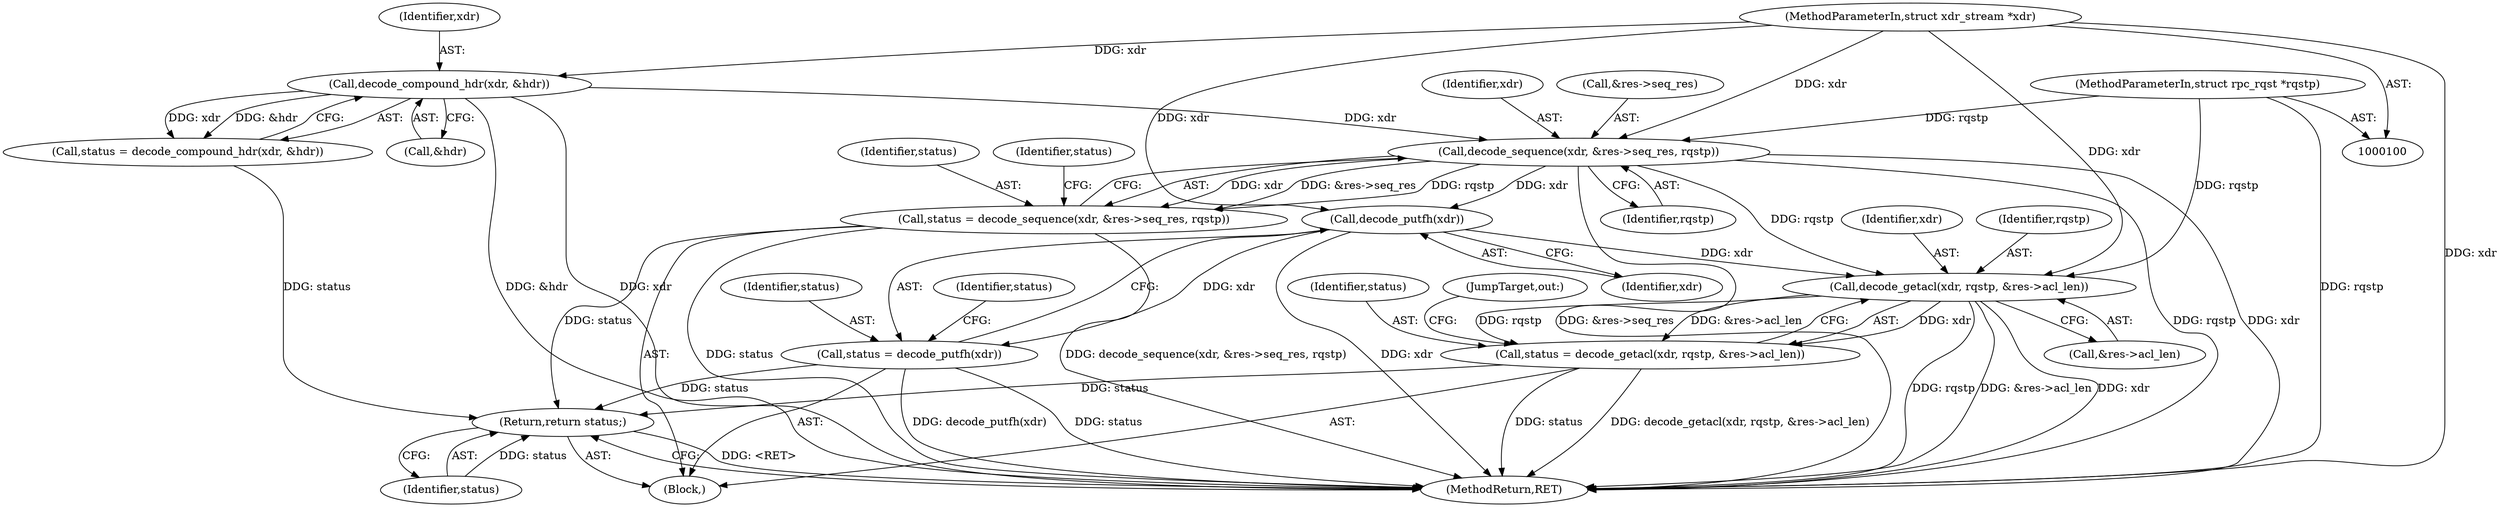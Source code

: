 digraph "1_linux_bf118a342f10dafe44b14451a1392c3254629a1f_3@pointer" {
"1000118" [label="(Call,decode_sequence(xdr, &res->seq_res, rqstp))"];
"1000109" [label="(Call,decode_compound_hdr(xdr, &hdr))"];
"1000102" [label="(MethodParameterIn,struct xdr_stream *xdr)"];
"1000101" [label="(MethodParameterIn,struct rpc_rqst *rqstp)"];
"1000116" [label="(Call,status = decode_sequence(xdr, &res->seq_res, rqstp))"];
"1000145" [label="(Return,return status;)"];
"1000130" [label="(Call,decode_putfh(xdr))"];
"1000128" [label="(Call,status = decode_putfh(xdr))"];
"1000137" [label="(Call,decode_getacl(xdr, rqstp, &res->acl_len))"];
"1000135" [label="(Call,status = decode_getacl(xdr, rqstp, &res->acl_len))"];
"1000101" [label="(MethodParameterIn,struct rpc_rqst *rqstp)"];
"1000117" [label="(Identifier,status)"];
"1000119" [label="(Identifier,xdr)"];
"1000138" [label="(Identifier,xdr)"];
"1000140" [label="(Call,&res->acl_len)"];
"1000110" [label="(Identifier,xdr)"];
"1000118" [label="(Call,decode_sequence(xdr, &res->seq_res, rqstp))"];
"1000136" [label="(Identifier,status)"];
"1000135" [label="(Call,status = decode_getacl(xdr, rqstp, &res->acl_len))"];
"1000129" [label="(Identifier,status)"];
"1000147" [label="(MethodReturn,RET)"];
"1000111" [label="(Call,&hdr)"];
"1000131" [label="(Identifier,xdr)"];
"1000133" [label="(Identifier,status)"];
"1000107" [label="(Call,status = decode_compound_hdr(xdr, &hdr))"];
"1000145" [label="(Return,return status;)"];
"1000104" [label="(Block,)"];
"1000128" [label="(Call,status = decode_putfh(xdr))"];
"1000126" [label="(Identifier,status)"];
"1000102" [label="(MethodParameterIn,struct xdr_stream *xdr)"];
"1000116" [label="(Call,status = decode_sequence(xdr, &res->seq_res, rqstp))"];
"1000139" [label="(Identifier,rqstp)"];
"1000120" [label="(Call,&res->seq_res)"];
"1000137" [label="(Call,decode_getacl(xdr, rqstp, &res->acl_len))"];
"1000146" [label="(Identifier,status)"];
"1000130" [label="(Call,decode_putfh(xdr))"];
"1000109" [label="(Call,decode_compound_hdr(xdr, &hdr))"];
"1000124" [label="(Identifier,rqstp)"];
"1000144" [label="(JumpTarget,out:)"];
"1000118" -> "1000116"  [label="AST: "];
"1000118" -> "1000124"  [label="CFG: "];
"1000119" -> "1000118"  [label="AST: "];
"1000120" -> "1000118"  [label="AST: "];
"1000124" -> "1000118"  [label="AST: "];
"1000116" -> "1000118"  [label="CFG: "];
"1000118" -> "1000147"  [label="DDG: xdr"];
"1000118" -> "1000147"  [label="DDG: &res->seq_res"];
"1000118" -> "1000147"  [label="DDG: rqstp"];
"1000118" -> "1000116"  [label="DDG: xdr"];
"1000118" -> "1000116"  [label="DDG: &res->seq_res"];
"1000118" -> "1000116"  [label="DDG: rqstp"];
"1000109" -> "1000118"  [label="DDG: xdr"];
"1000102" -> "1000118"  [label="DDG: xdr"];
"1000101" -> "1000118"  [label="DDG: rqstp"];
"1000118" -> "1000130"  [label="DDG: xdr"];
"1000118" -> "1000137"  [label="DDG: rqstp"];
"1000109" -> "1000107"  [label="AST: "];
"1000109" -> "1000111"  [label="CFG: "];
"1000110" -> "1000109"  [label="AST: "];
"1000111" -> "1000109"  [label="AST: "];
"1000107" -> "1000109"  [label="CFG: "];
"1000109" -> "1000147"  [label="DDG: xdr"];
"1000109" -> "1000147"  [label="DDG: &hdr"];
"1000109" -> "1000107"  [label="DDG: xdr"];
"1000109" -> "1000107"  [label="DDG: &hdr"];
"1000102" -> "1000109"  [label="DDG: xdr"];
"1000102" -> "1000100"  [label="AST: "];
"1000102" -> "1000147"  [label="DDG: xdr"];
"1000102" -> "1000130"  [label="DDG: xdr"];
"1000102" -> "1000137"  [label="DDG: xdr"];
"1000101" -> "1000100"  [label="AST: "];
"1000101" -> "1000147"  [label="DDG: rqstp"];
"1000101" -> "1000137"  [label="DDG: rqstp"];
"1000116" -> "1000104"  [label="AST: "];
"1000117" -> "1000116"  [label="AST: "];
"1000126" -> "1000116"  [label="CFG: "];
"1000116" -> "1000147"  [label="DDG: status"];
"1000116" -> "1000147"  [label="DDG: decode_sequence(xdr, &res->seq_res, rqstp)"];
"1000116" -> "1000145"  [label="DDG: status"];
"1000145" -> "1000104"  [label="AST: "];
"1000145" -> "1000146"  [label="CFG: "];
"1000146" -> "1000145"  [label="AST: "];
"1000147" -> "1000145"  [label="CFG: "];
"1000145" -> "1000147"  [label="DDG: <RET>"];
"1000146" -> "1000145"  [label="DDG: status"];
"1000107" -> "1000145"  [label="DDG: status"];
"1000128" -> "1000145"  [label="DDG: status"];
"1000135" -> "1000145"  [label="DDG: status"];
"1000130" -> "1000128"  [label="AST: "];
"1000130" -> "1000131"  [label="CFG: "];
"1000131" -> "1000130"  [label="AST: "];
"1000128" -> "1000130"  [label="CFG: "];
"1000130" -> "1000147"  [label="DDG: xdr"];
"1000130" -> "1000128"  [label="DDG: xdr"];
"1000130" -> "1000137"  [label="DDG: xdr"];
"1000128" -> "1000104"  [label="AST: "];
"1000129" -> "1000128"  [label="AST: "];
"1000133" -> "1000128"  [label="CFG: "];
"1000128" -> "1000147"  [label="DDG: decode_putfh(xdr)"];
"1000128" -> "1000147"  [label="DDG: status"];
"1000137" -> "1000135"  [label="AST: "];
"1000137" -> "1000140"  [label="CFG: "];
"1000138" -> "1000137"  [label="AST: "];
"1000139" -> "1000137"  [label="AST: "];
"1000140" -> "1000137"  [label="AST: "];
"1000135" -> "1000137"  [label="CFG: "];
"1000137" -> "1000147"  [label="DDG: rqstp"];
"1000137" -> "1000147"  [label="DDG: &res->acl_len"];
"1000137" -> "1000147"  [label="DDG: xdr"];
"1000137" -> "1000135"  [label="DDG: xdr"];
"1000137" -> "1000135"  [label="DDG: rqstp"];
"1000137" -> "1000135"  [label="DDG: &res->acl_len"];
"1000135" -> "1000104"  [label="AST: "];
"1000136" -> "1000135"  [label="AST: "];
"1000144" -> "1000135"  [label="CFG: "];
"1000135" -> "1000147"  [label="DDG: status"];
"1000135" -> "1000147"  [label="DDG: decode_getacl(xdr, rqstp, &res->acl_len)"];
}
